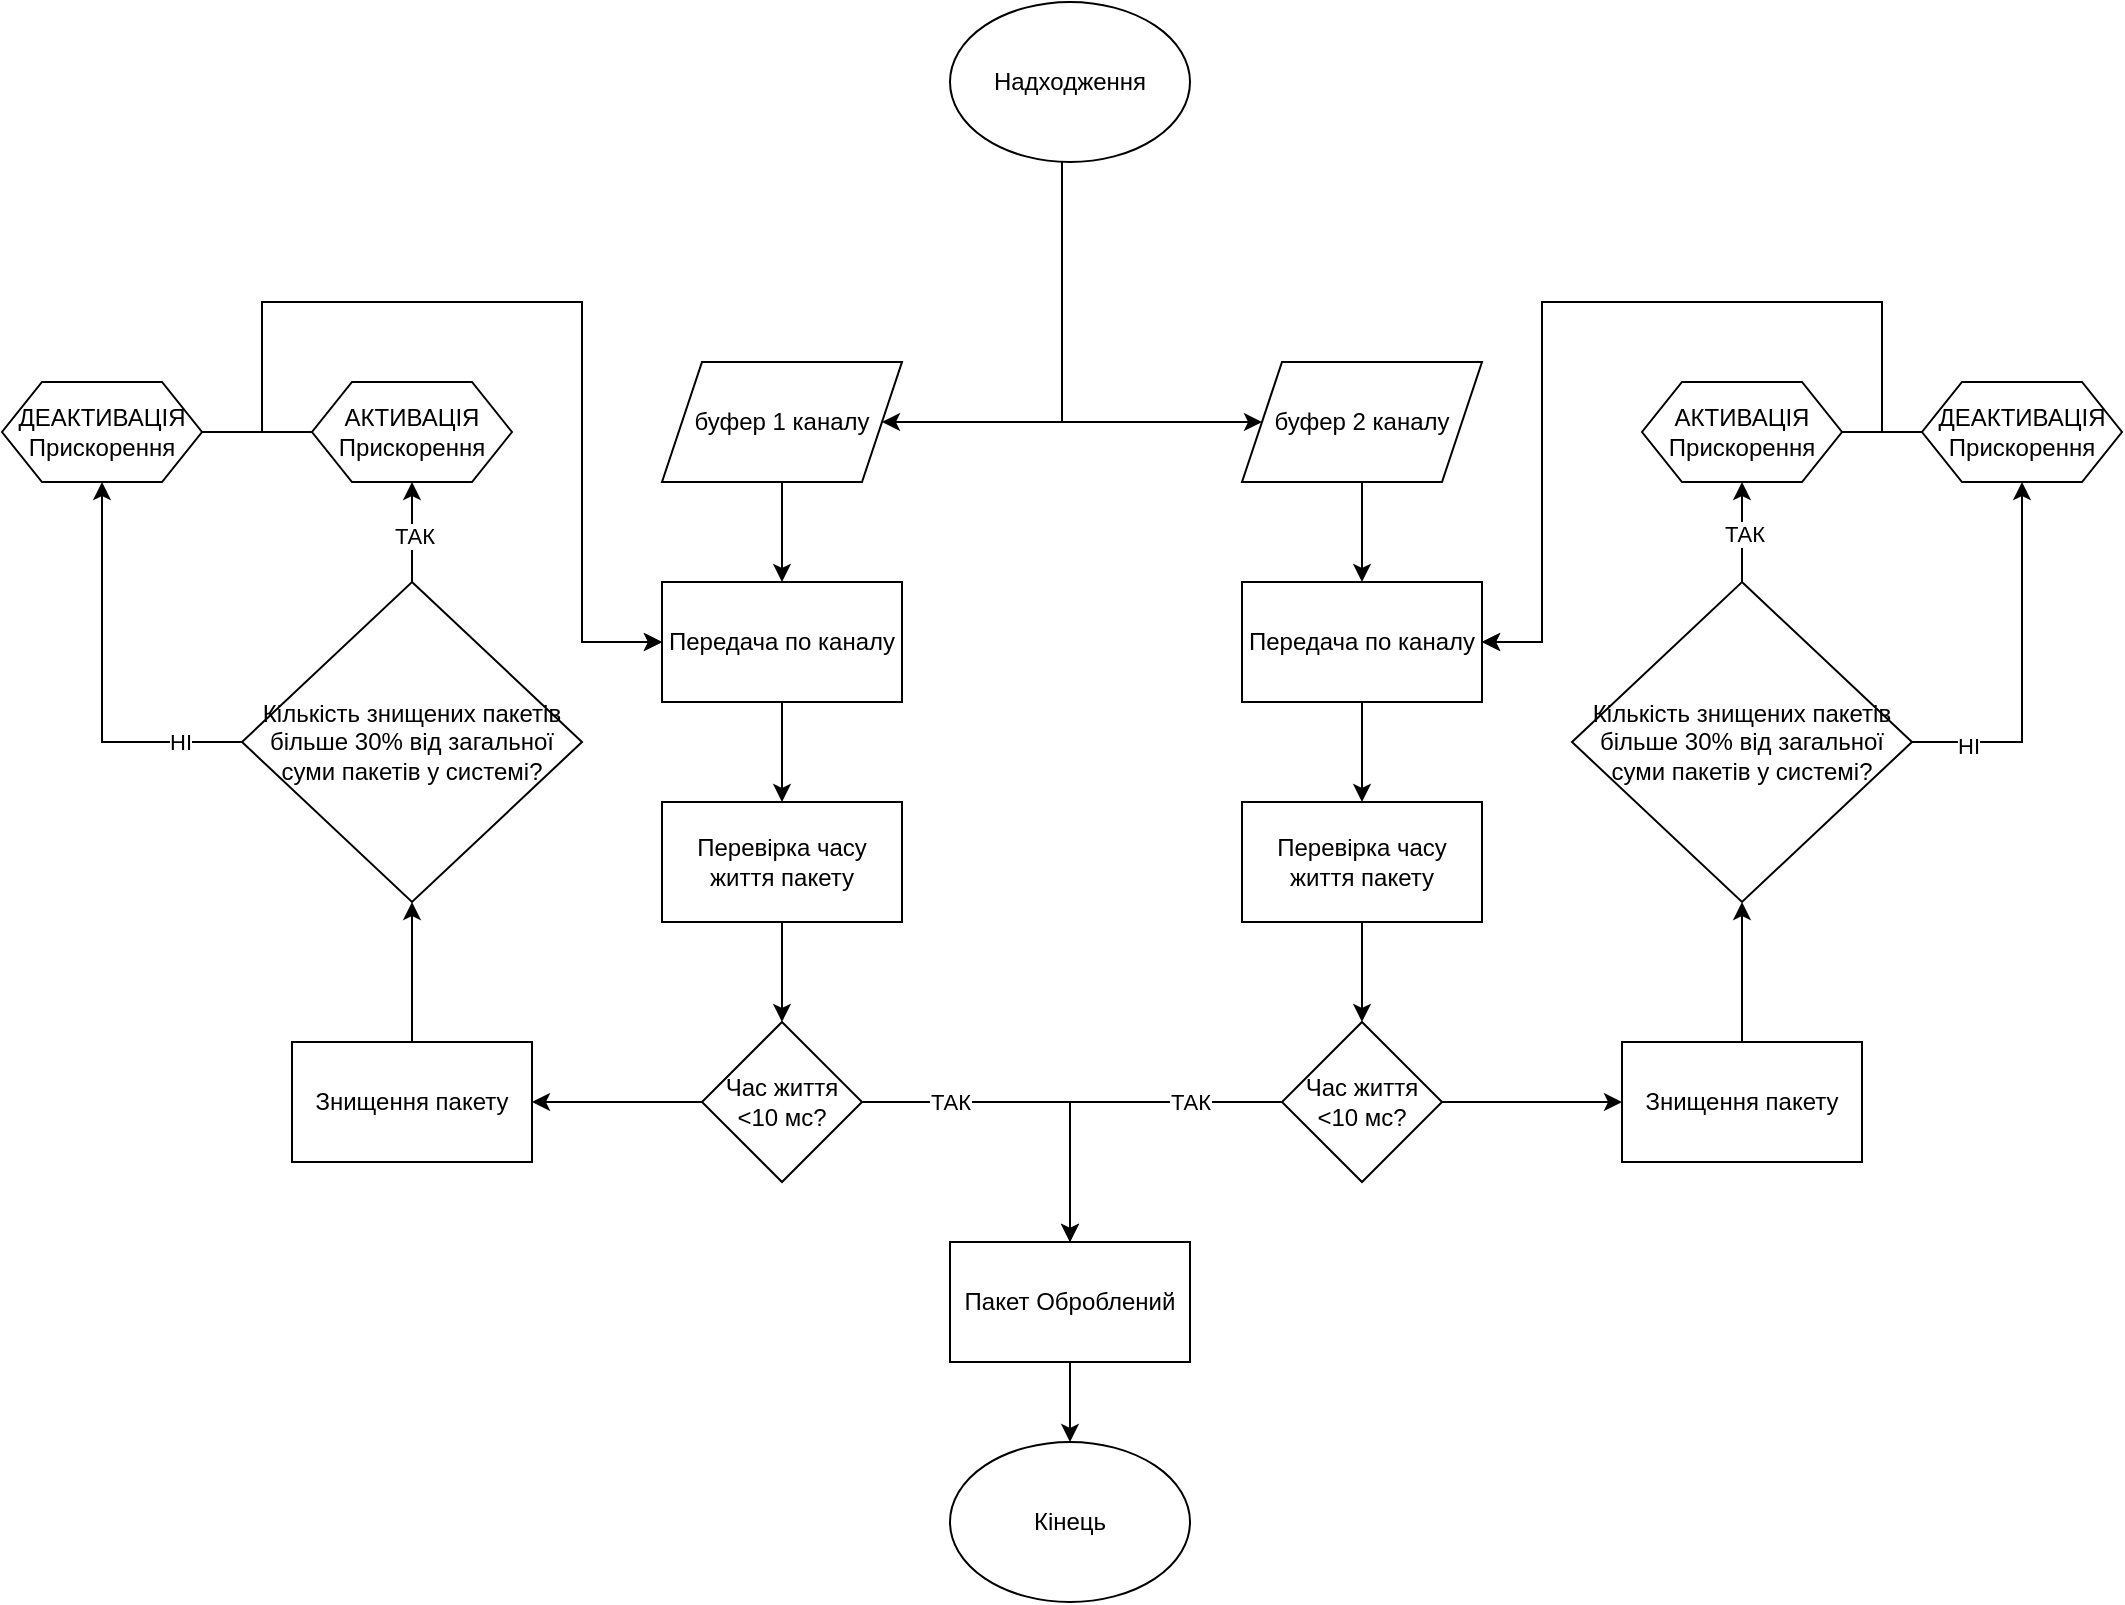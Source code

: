 <mxfile version="22.1.11" type="device">
  <diagram name="Сторінка-1" id="Pc31qWrQ9i__PMAj876K">
    <mxGraphModel dx="2876" dy="1054" grid="1" gridSize="10" guides="1" tooltips="1" connect="1" arrows="1" fold="1" page="1" pageScale="1" pageWidth="827" pageHeight="1169" math="0" shadow="0">
      <root>
        <mxCell id="0" />
        <mxCell id="1" parent="0" />
        <mxCell id="OzGhN95pqH1N_DEJJZMT-111" style="edgeStyle=orthogonalEdgeStyle;rounded=0;orthogonalLoop=1;jettySize=auto;html=1;entryX=0;entryY=0.5;entryDx=0;entryDy=0;" edge="1" parent="1" source="OzGhN95pqH1N_DEJJZMT-1" target="OzGhN95pqH1N_DEJJZMT-7">
          <mxGeometry relative="1" as="geometry">
            <Array as="points">
              <mxPoint x="410" y="280" />
            </Array>
          </mxGeometry>
        </mxCell>
        <mxCell id="OzGhN95pqH1N_DEJJZMT-112" style="edgeStyle=orthogonalEdgeStyle;rounded=0;orthogonalLoop=1;jettySize=auto;html=1;entryX=1;entryY=0.5;entryDx=0;entryDy=0;" edge="1" parent="1" source="OzGhN95pqH1N_DEJJZMT-1" target="OzGhN95pqH1N_DEJJZMT-5">
          <mxGeometry relative="1" as="geometry">
            <Array as="points">
              <mxPoint x="410" y="280" />
            </Array>
          </mxGeometry>
        </mxCell>
        <mxCell id="OzGhN95pqH1N_DEJJZMT-1" value="Надходження" style="ellipse;whiteSpace=wrap;html=1;" vertex="1" parent="1">
          <mxGeometry x="354" y="70" width="120" height="80" as="geometry" />
        </mxCell>
        <mxCell id="OzGhN95pqH1N_DEJJZMT-11" value="" style="edgeStyle=orthogonalEdgeStyle;rounded=0;orthogonalLoop=1;jettySize=auto;html=1;" edge="1" parent="1" source="OzGhN95pqH1N_DEJJZMT-5" target="OzGhN95pqH1N_DEJJZMT-10">
          <mxGeometry relative="1" as="geometry" />
        </mxCell>
        <mxCell id="OzGhN95pqH1N_DEJJZMT-5" value="буфер 1 каналу" style="shape=parallelogram;perimeter=parallelogramPerimeter;whiteSpace=wrap;html=1;fixedSize=1;" vertex="1" parent="1">
          <mxGeometry x="210" y="250" width="120" height="60" as="geometry" />
        </mxCell>
        <mxCell id="OzGhN95pqH1N_DEJJZMT-88" style="edgeStyle=orthogonalEdgeStyle;rounded=0;orthogonalLoop=1;jettySize=auto;html=1;entryX=0.5;entryY=0;entryDx=0;entryDy=0;" edge="1" parent="1" source="OzGhN95pqH1N_DEJJZMT-7" target="OzGhN95pqH1N_DEJJZMT-85">
          <mxGeometry relative="1" as="geometry" />
        </mxCell>
        <mxCell id="OzGhN95pqH1N_DEJJZMT-7" value="буфер 2 каналу" style="shape=parallelogram;perimeter=parallelogramPerimeter;whiteSpace=wrap;html=1;fixedSize=1;" vertex="1" parent="1">
          <mxGeometry x="500" y="250" width="120" height="60" as="geometry" />
        </mxCell>
        <mxCell id="OzGhN95pqH1N_DEJJZMT-23" style="edgeStyle=orthogonalEdgeStyle;rounded=0;orthogonalLoop=1;jettySize=auto;html=1;entryX=0.5;entryY=0;entryDx=0;entryDy=0;" edge="1" parent="1" source="OzGhN95pqH1N_DEJJZMT-10" target="OzGhN95pqH1N_DEJJZMT-12">
          <mxGeometry relative="1" as="geometry" />
        </mxCell>
        <mxCell id="OzGhN95pqH1N_DEJJZMT-10" value="Передача по каналу" style="whiteSpace=wrap;html=1;" vertex="1" parent="1">
          <mxGeometry x="210" y="360" width="120" height="60" as="geometry" />
        </mxCell>
        <mxCell id="OzGhN95pqH1N_DEJJZMT-15" value="" style="edgeStyle=orthogonalEdgeStyle;rounded=0;orthogonalLoop=1;jettySize=auto;html=1;" edge="1" parent="1" source="OzGhN95pqH1N_DEJJZMT-12" target="OzGhN95pqH1N_DEJJZMT-14">
          <mxGeometry relative="1" as="geometry" />
        </mxCell>
        <mxCell id="OzGhN95pqH1N_DEJJZMT-12" value="Перевірка часу життя пакету" style="whiteSpace=wrap;html=1;" vertex="1" parent="1">
          <mxGeometry x="210" y="470" width="120" height="60" as="geometry" />
        </mxCell>
        <mxCell id="OzGhN95pqH1N_DEJJZMT-22" style="edgeStyle=orthogonalEdgeStyle;rounded=0;orthogonalLoop=1;jettySize=auto;html=1;entryX=0.5;entryY=0;entryDx=0;entryDy=0;" edge="1" parent="1" source="OzGhN95pqH1N_DEJJZMT-14" target="OzGhN95pqH1N_DEJJZMT-18">
          <mxGeometry relative="1" as="geometry">
            <mxPoint x="270" y="790" as="targetPoint" />
          </mxGeometry>
        </mxCell>
        <mxCell id="OzGhN95pqH1N_DEJJZMT-35" value="ТАК" style="edgeLabel;html=1;align=center;verticalAlign=middle;resizable=0;points=[];" vertex="1" connectable="0" parent="OzGhN95pqH1N_DEJJZMT-22">
          <mxGeometry x="-0.08" y="2" relative="1" as="geometry">
            <mxPoint x="-36" y="2" as="offset" />
          </mxGeometry>
        </mxCell>
        <mxCell id="OzGhN95pqH1N_DEJJZMT-28" value="" style="edgeStyle=orthogonalEdgeStyle;rounded=0;orthogonalLoop=1;jettySize=auto;html=1;" edge="1" parent="1" source="OzGhN95pqH1N_DEJJZMT-14" target="OzGhN95pqH1N_DEJJZMT-27">
          <mxGeometry relative="1" as="geometry" />
        </mxCell>
        <mxCell id="OzGhN95pqH1N_DEJJZMT-14" value="Час життя &amp;lt;10 мс?" style="rhombus;whiteSpace=wrap;html=1;" vertex="1" parent="1">
          <mxGeometry x="230" y="580" width="80" height="80" as="geometry" />
        </mxCell>
        <mxCell id="OzGhN95pqH1N_DEJJZMT-110" style="edgeStyle=orthogonalEdgeStyle;rounded=0;orthogonalLoop=1;jettySize=auto;html=1;entryX=0.5;entryY=0;entryDx=0;entryDy=0;" edge="1" parent="1" source="OzGhN95pqH1N_DEJJZMT-18" target="OzGhN95pqH1N_DEJJZMT-109">
          <mxGeometry relative="1" as="geometry" />
        </mxCell>
        <mxCell id="OzGhN95pqH1N_DEJJZMT-18" value="Пакет Оброблений" style="whiteSpace=wrap;html=1;" vertex="1" parent="1">
          <mxGeometry x="354" y="690" width="120" height="60" as="geometry" />
        </mxCell>
        <mxCell id="OzGhN95pqH1N_DEJJZMT-44" style="edgeStyle=orthogonalEdgeStyle;rounded=0;orthogonalLoop=1;jettySize=auto;html=1;entryX=0;entryY=0.5;entryDx=0;entryDy=0;" edge="1" parent="1" source="OzGhN95pqH1N_DEJJZMT-21" target="OzGhN95pqH1N_DEJJZMT-10">
          <mxGeometry relative="1" as="geometry">
            <mxPoint x="200" y="420" as="targetPoint" />
            <Array as="points">
              <mxPoint x="10" y="285" />
              <mxPoint x="10" y="220" />
              <mxPoint x="170" y="220" />
              <mxPoint x="170" y="390" />
            </Array>
          </mxGeometry>
        </mxCell>
        <mxCell id="OzGhN95pqH1N_DEJJZMT-21" value="АКТИВАЦІЯ&lt;br&gt;Прискорення" style="shape=hexagon;perimeter=hexagonPerimeter2;whiteSpace=wrap;html=1;fixedSize=1;" vertex="1" parent="1">
          <mxGeometry x="35" y="260" width="100" height="50" as="geometry" />
        </mxCell>
        <mxCell id="OzGhN95pqH1N_DEJJZMT-30" value="" style="edgeStyle=orthogonalEdgeStyle;rounded=0;orthogonalLoop=1;jettySize=auto;html=1;" edge="1" parent="1" source="OzGhN95pqH1N_DEJJZMT-27" target="OzGhN95pqH1N_DEJJZMT-29">
          <mxGeometry relative="1" as="geometry" />
        </mxCell>
        <mxCell id="OzGhN95pqH1N_DEJJZMT-27" value="Знищення пакету" style="whiteSpace=wrap;html=1;" vertex="1" parent="1">
          <mxGeometry x="25" y="590" width="120" height="60" as="geometry" />
        </mxCell>
        <mxCell id="OzGhN95pqH1N_DEJJZMT-31" style="edgeStyle=orthogonalEdgeStyle;rounded=0;orthogonalLoop=1;jettySize=auto;html=1;entryX=0.5;entryY=1;entryDx=0;entryDy=0;" edge="1" parent="1" source="OzGhN95pqH1N_DEJJZMT-29" target="OzGhN95pqH1N_DEJJZMT-21">
          <mxGeometry relative="1" as="geometry" />
        </mxCell>
        <mxCell id="OzGhN95pqH1N_DEJJZMT-33" value="ТАК" style="edgeLabel;html=1;align=center;verticalAlign=middle;resizable=0;points=[];" vertex="1" connectable="0" parent="OzGhN95pqH1N_DEJJZMT-31">
          <mxGeometry x="-0.054" y="-1" relative="1" as="geometry">
            <mxPoint as="offset" />
          </mxGeometry>
        </mxCell>
        <mxCell id="OzGhN95pqH1N_DEJJZMT-37" style="edgeStyle=orthogonalEdgeStyle;rounded=0;orthogonalLoop=1;jettySize=auto;html=1;entryX=0.5;entryY=1;entryDx=0;entryDy=0;" edge="1" parent="1" source="OzGhN95pqH1N_DEJJZMT-29" target="OzGhN95pqH1N_DEJJZMT-36">
          <mxGeometry relative="1" as="geometry" />
        </mxCell>
        <mxCell id="OzGhN95pqH1N_DEJJZMT-38" value="НІ" style="edgeLabel;html=1;align=center;verticalAlign=middle;resizable=0;points=[];" vertex="1" connectable="0" parent="OzGhN95pqH1N_DEJJZMT-37">
          <mxGeometry x="-0.684" y="-4" relative="1" as="geometry">
            <mxPoint y="4" as="offset" />
          </mxGeometry>
        </mxCell>
        <mxCell id="OzGhN95pqH1N_DEJJZMT-29" value="Кількість знищених пакетів більше 30% від загальної суми пакетів у системі?" style="rhombus;whiteSpace=wrap;html=1;" vertex="1" parent="1">
          <mxGeometry y="360" width="170" height="160" as="geometry" />
        </mxCell>
        <mxCell id="OzGhN95pqH1N_DEJJZMT-45" style="edgeStyle=orthogonalEdgeStyle;rounded=0;orthogonalLoop=1;jettySize=auto;html=1;entryX=0;entryY=0.5;entryDx=0;entryDy=0;" edge="1" parent="1" source="OzGhN95pqH1N_DEJJZMT-36" target="OzGhN95pqH1N_DEJJZMT-10">
          <mxGeometry relative="1" as="geometry">
            <mxPoint x="270" y="420" as="targetPoint" />
            <Array as="points">
              <mxPoint x="10" y="285" />
              <mxPoint x="10" y="220" />
              <mxPoint x="170" y="220" />
              <mxPoint x="170" y="390" />
            </Array>
          </mxGeometry>
        </mxCell>
        <mxCell id="OzGhN95pqH1N_DEJJZMT-36" value="ДЕАКТИВАЦІЯ&lt;br&gt;Прискорення" style="shape=hexagon;perimeter=hexagonPerimeter2;whiteSpace=wrap;html=1;fixedSize=1;" vertex="1" parent="1">
          <mxGeometry x="-120" y="260" width="100" height="50" as="geometry" />
        </mxCell>
        <mxCell id="OzGhN95pqH1N_DEJJZMT-89" style="edgeStyle=orthogonalEdgeStyle;rounded=0;orthogonalLoop=1;jettySize=auto;html=1;entryX=0.5;entryY=0;entryDx=0;entryDy=0;" edge="1" parent="1" source="OzGhN95pqH1N_DEJJZMT-85" target="OzGhN95pqH1N_DEJJZMT-86">
          <mxGeometry relative="1" as="geometry" />
        </mxCell>
        <mxCell id="OzGhN95pqH1N_DEJJZMT-85" value="Передача по каналу" style="whiteSpace=wrap;html=1;" vertex="1" parent="1">
          <mxGeometry x="500" y="360" width="120" height="60" as="geometry" />
        </mxCell>
        <mxCell id="OzGhN95pqH1N_DEJJZMT-90" style="edgeStyle=orthogonalEdgeStyle;rounded=0;orthogonalLoop=1;jettySize=auto;html=1;entryX=0.5;entryY=0;entryDx=0;entryDy=0;" edge="1" parent="1" source="OzGhN95pqH1N_DEJJZMT-86" target="OzGhN95pqH1N_DEJJZMT-87">
          <mxGeometry relative="1" as="geometry" />
        </mxCell>
        <mxCell id="OzGhN95pqH1N_DEJJZMT-86" value="Перевірка часу життя пакету" style="whiteSpace=wrap;html=1;" vertex="1" parent="1">
          <mxGeometry x="500" y="470" width="120" height="60" as="geometry" />
        </mxCell>
        <mxCell id="OzGhN95pqH1N_DEJJZMT-91" style="edgeStyle=orthogonalEdgeStyle;rounded=0;orthogonalLoop=1;jettySize=auto;html=1;entryX=0.5;entryY=0;entryDx=0;entryDy=0;" edge="1" parent="1" source="OzGhN95pqH1N_DEJJZMT-87" target="OzGhN95pqH1N_DEJJZMT-18">
          <mxGeometry relative="1" as="geometry" />
        </mxCell>
        <mxCell id="OzGhN95pqH1N_DEJJZMT-104" style="edgeStyle=orthogonalEdgeStyle;rounded=0;orthogonalLoop=1;jettySize=auto;html=1;entryX=0;entryY=0.5;entryDx=0;entryDy=0;" edge="1" parent="1" source="OzGhN95pqH1N_DEJJZMT-87" target="OzGhN95pqH1N_DEJJZMT-102">
          <mxGeometry relative="1" as="geometry" />
        </mxCell>
        <mxCell id="OzGhN95pqH1N_DEJJZMT-87" value="Час життя &amp;lt;10 мс?" style="rhombus;whiteSpace=wrap;html=1;" vertex="1" parent="1">
          <mxGeometry x="520" y="580" width="80" height="80" as="geometry" />
        </mxCell>
        <mxCell id="OzGhN95pqH1N_DEJJZMT-92" value="ТАК" style="edgeLabel;html=1;align=center;verticalAlign=middle;resizable=0;points=[];" vertex="1" connectable="0" parent="1">
          <mxGeometry x="474" y="620" as="geometry" />
        </mxCell>
        <mxCell id="OzGhN95pqH1N_DEJJZMT-98" style="edgeStyle=orthogonalEdgeStyle;rounded=0;orthogonalLoop=1;jettySize=auto;html=1;entryX=0.5;entryY=1;entryDx=0;entryDy=0;" edge="1" parent="1" source="OzGhN95pqH1N_DEJJZMT-95" target="OzGhN95pqH1N_DEJJZMT-97">
          <mxGeometry relative="1" as="geometry" />
        </mxCell>
        <mxCell id="OzGhN95pqH1N_DEJJZMT-100" value="ТАК" style="edgeLabel;html=1;align=center;verticalAlign=middle;resizable=0;points=[];" vertex="1" connectable="0" parent="OzGhN95pqH1N_DEJJZMT-98">
          <mxGeometry x="-0.033" y="-1" relative="1" as="geometry">
            <mxPoint as="offset" />
          </mxGeometry>
        </mxCell>
        <mxCell id="OzGhN95pqH1N_DEJJZMT-99" style="edgeStyle=orthogonalEdgeStyle;rounded=0;orthogonalLoop=1;jettySize=auto;html=1;entryX=0.5;entryY=1;entryDx=0;entryDy=0;" edge="1" parent="1" source="OzGhN95pqH1N_DEJJZMT-95" target="OzGhN95pqH1N_DEJJZMT-96">
          <mxGeometry relative="1" as="geometry" />
        </mxCell>
        <mxCell id="OzGhN95pqH1N_DEJJZMT-101" value="НІ" style="edgeLabel;html=1;align=center;verticalAlign=middle;resizable=0;points=[];" vertex="1" connectable="0" parent="OzGhN95pqH1N_DEJJZMT-99">
          <mxGeometry x="-0.697" y="-2" relative="1" as="geometry">
            <mxPoint as="offset" />
          </mxGeometry>
        </mxCell>
        <mxCell id="OzGhN95pqH1N_DEJJZMT-95" value="Кількість знищених пакетів більше 30% від загальної суми пакетів у системі?" style="rhombus;whiteSpace=wrap;html=1;" vertex="1" parent="1">
          <mxGeometry x="665" y="360" width="170" height="160" as="geometry" />
        </mxCell>
        <mxCell id="OzGhN95pqH1N_DEJJZMT-107" style="edgeStyle=orthogonalEdgeStyle;rounded=0;orthogonalLoop=1;jettySize=auto;html=1;entryX=1;entryY=0.5;entryDx=0;entryDy=0;" edge="1" parent="1" source="OzGhN95pqH1N_DEJJZMT-96">
          <mxGeometry relative="1" as="geometry">
            <mxPoint x="620" y="390" as="targetPoint" />
            <Array as="points">
              <mxPoint x="820" y="285" />
              <mxPoint x="820" y="220" />
              <mxPoint x="650" y="220" />
              <mxPoint x="650" y="390" />
            </Array>
          </mxGeometry>
        </mxCell>
        <mxCell id="OzGhN95pqH1N_DEJJZMT-96" value="ДЕАКТИВАЦІЯ&lt;br&gt;Прискорення" style="shape=hexagon;perimeter=hexagonPerimeter2;whiteSpace=wrap;html=1;fixedSize=1;" vertex="1" parent="1">
          <mxGeometry x="840" y="260" width="100" height="50" as="geometry" />
        </mxCell>
        <mxCell id="OzGhN95pqH1N_DEJJZMT-108" style="edgeStyle=orthogonalEdgeStyle;rounded=0;orthogonalLoop=1;jettySize=auto;html=1;entryX=1;entryY=0.5;entryDx=0;entryDy=0;" edge="1" parent="1" source="OzGhN95pqH1N_DEJJZMT-97">
          <mxGeometry relative="1" as="geometry">
            <mxPoint x="620" y="390" as="targetPoint" />
            <Array as="points">
              <mxPoint x="820" y="285" />
              <mxPoint x="820" y="220" />
              <mxPoint x="650" y="220" />
              <mxPoint x="650" y="390" />
            </Array>
          </mxGeometry>
        </mxCell>
        <mxCell id="OzGhN95pqH1N_DEJJZMT-97" value="АКТИВАЦІЯ&lt;br&gt;Прискорення" style="shape=hexagon;perimeter=hexagonPerimeter2;whiteSpace=wrap;html=1;fixedSize=1;" vertex="1" parent="1">
          <mxGeometry x="700" y="260" width="100" height="50" as="geometry" />
        </mxCell>
        <mxCell id="OzGhN95pqH1N_DEJJZMT-103" style="edgeStyle=orthogonalEdgeStyle;rounded=0;orthogonalLoop=1;jettySize=auto;html=1;entryX=0.5;entryY=1;entryDx=0;entryDy=0;" edge="1" parent="1" source="OzGhN95pqH1N_DEJJZMT-102" target="OzGhN95pqH1N_DEJJZMT-95">
          <mxGeometry relative="1" as="geometry" />
        </mxCell>
        <mxCell id="OzGhN95pqH1N_DEJJZMT-102" value="Знищення пакету" style="whiteSpace=wrap;html=1;" vertex="1" parent="1">
          <mxGeometry x="690" y="590" width="120" height="60" as="geometry" />
        </mxCell>
        <mxCell id="OzGhN95pqH1N_DEJJZMT-109" value="Кінець" style="ellipse;whiteSpace=wrap;html=1;" vertex="1" parent="1">
          <mxGeometry x="354" y="790" width="120" height="80" as="geometry" />
        </mxCell>
      </root>
    </mxGraphModel>
  </diagram>
</mxfile>
